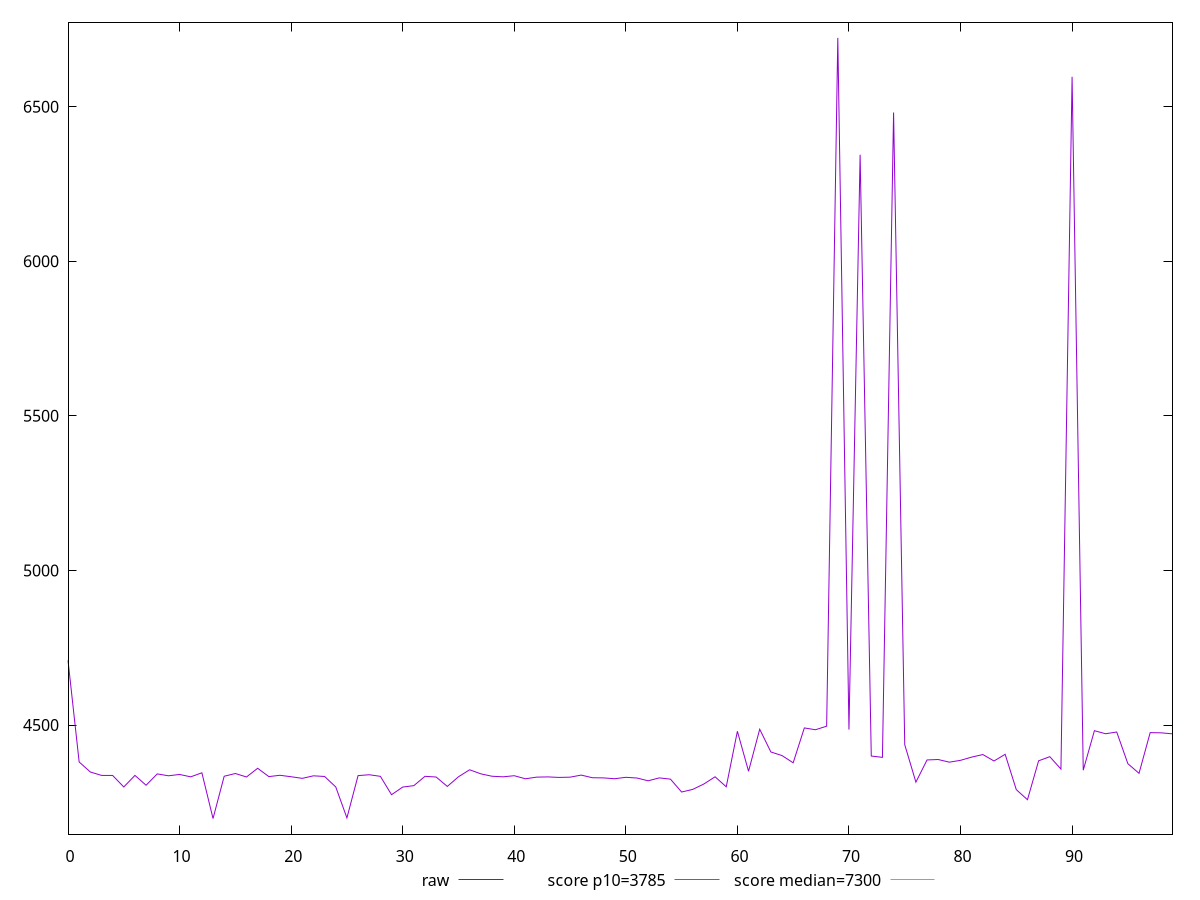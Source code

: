 reset

$raw <<EOF
0 4709.0488000000005
1 4380.540000000001
2 4348.2215
3 4337.17625
4 4337.03305
5 4299.749499999999
6 4337.159549999999
7 4305.342499999999
8 4342.024799999999
9 4335.905
10 4340.216999999999
11 4332.49915
12 4345.551150000001
13 4197.717
14 4334.475
15 4343.268999999999
16 4332.05695
17 4360.196999999999
18 4333.3225999999995
19 4337.534999999999
20 4332.832799999999
21 4327.624999999999
22 4335.807200000001
23 4333.712349999999
24 4299.788500000001
25 4199.674
26 4336.4593
27 4339.307499999999
28 4334.139550000001
29 4274.682000000001
30 4299.433
31 4304.059500000001
32 4334.18335
33 4331.87035
34 4301.503500000001
35 4332.752850000001
36 4355.338000000001
37 4342.2245
38 4334.440000000001
39 4332.58635
40 4336.165500000001
41 4326.20465
42 4331.55355
43 4332.30765
44 4330.6446
45 4331.432500000001
46 4338.170999999999
47 4329.6441
48 4329.082
49 4326.404050000001
50 4330.989600000001
51 4328.716200000001
52 4319.7294999999995
53 4329.12965
54 4325.0785000000005
55 4283.424499999999
56 4291.959500000001
57 4309.4394999999995
58 4332.66535
59 4300.268
60 4479.86015
61 4350.5915
62 4486.411149999999
63 4412.997999999999
64 4401.26
65 4377.931149999999
66 4490.6619500000015
67 4484.83185
68 4496.357000000001
69 6722.2268
70 4485.352000000001
71 6344.367499999999
72 4399.8009999999995
73 4395.5421
74 6480.9974999999995
75 4436.378999999999
76 4315.3765
77 4387.1377
78 4388.529199999999
79 4379.945
80 4385.933399999998
81 4396.324250000001
82 4404.590799999999
83 4383.770849999999
84 4405.3271
85 4291.029
86 4258.5740000000005
87 4384.324299999998
88 4397.733
89 4357.655000000001
90 6596.456
91 4353.956499999999
92 4481.7416
93 4471.904200000001
94 4477.5175500000005
95 4375.0095
96 4343.8665
97 4475.514899999998
98 4474.81185
99 4471.52745
EOF

set key outside below
set xrange [0:99]
set yrange [4147.226804:6772.716996]
set trange [4147.226804:6772.716996]
set terminal svg size 640, 500 enhanced background rgb 'white'
set output "report_00018_2021-02-10T15-25-16.877Z/interactive/samples/pages+cached+noadtech/raw/values.svg"

plot $raw title "raw" with line, \
     3785 title "score p10=3785", \
     7300 title "score median=7300"

reset
